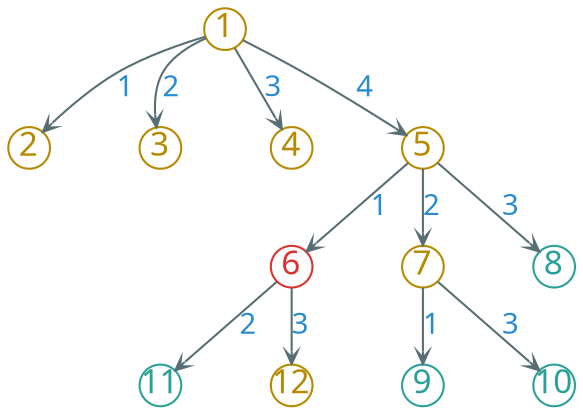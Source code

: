 digraph g {
    bgcolor=transparent
    rankdir=TB
    graph [nodesep=0.6, ranksep=0.3]
    node [shape=circle, fixedsize=true, width=0.28, color="#b58900", fontcolor="#b58900", fontsize=16, fontname="LXGWWenKai"]
    edge [arrowhead=vee, color="#586e75", fontcolor="#268bd2", fontsize=14, fontname="LXGWWenKai" arrowsize=0.6]

    1 -> 2 [label="1"]
    1 -> 3 [label="2"]
    1 -> 4 [label="3"]
    1 -> 5 [label="4"]

    node [color="#dc322f", fontcolor="#dc322f"]

    5 -> 6 [label="1"]

    node [color="#b58900", fontcolor="#b58900"]
    
    5 -> 7 [label="2"]

    node [color="#2aa198", fontcolor="#2aa198"]

    5 -> 8 [label="3"]

    7 -> 9 [label="1"]
    7 -> 10 [label="3"]

    6 -> 11 [label="2"]

    node [color="#b58900", fontcolor="#b58900"]

    6 -> 12 [label="3"]
}